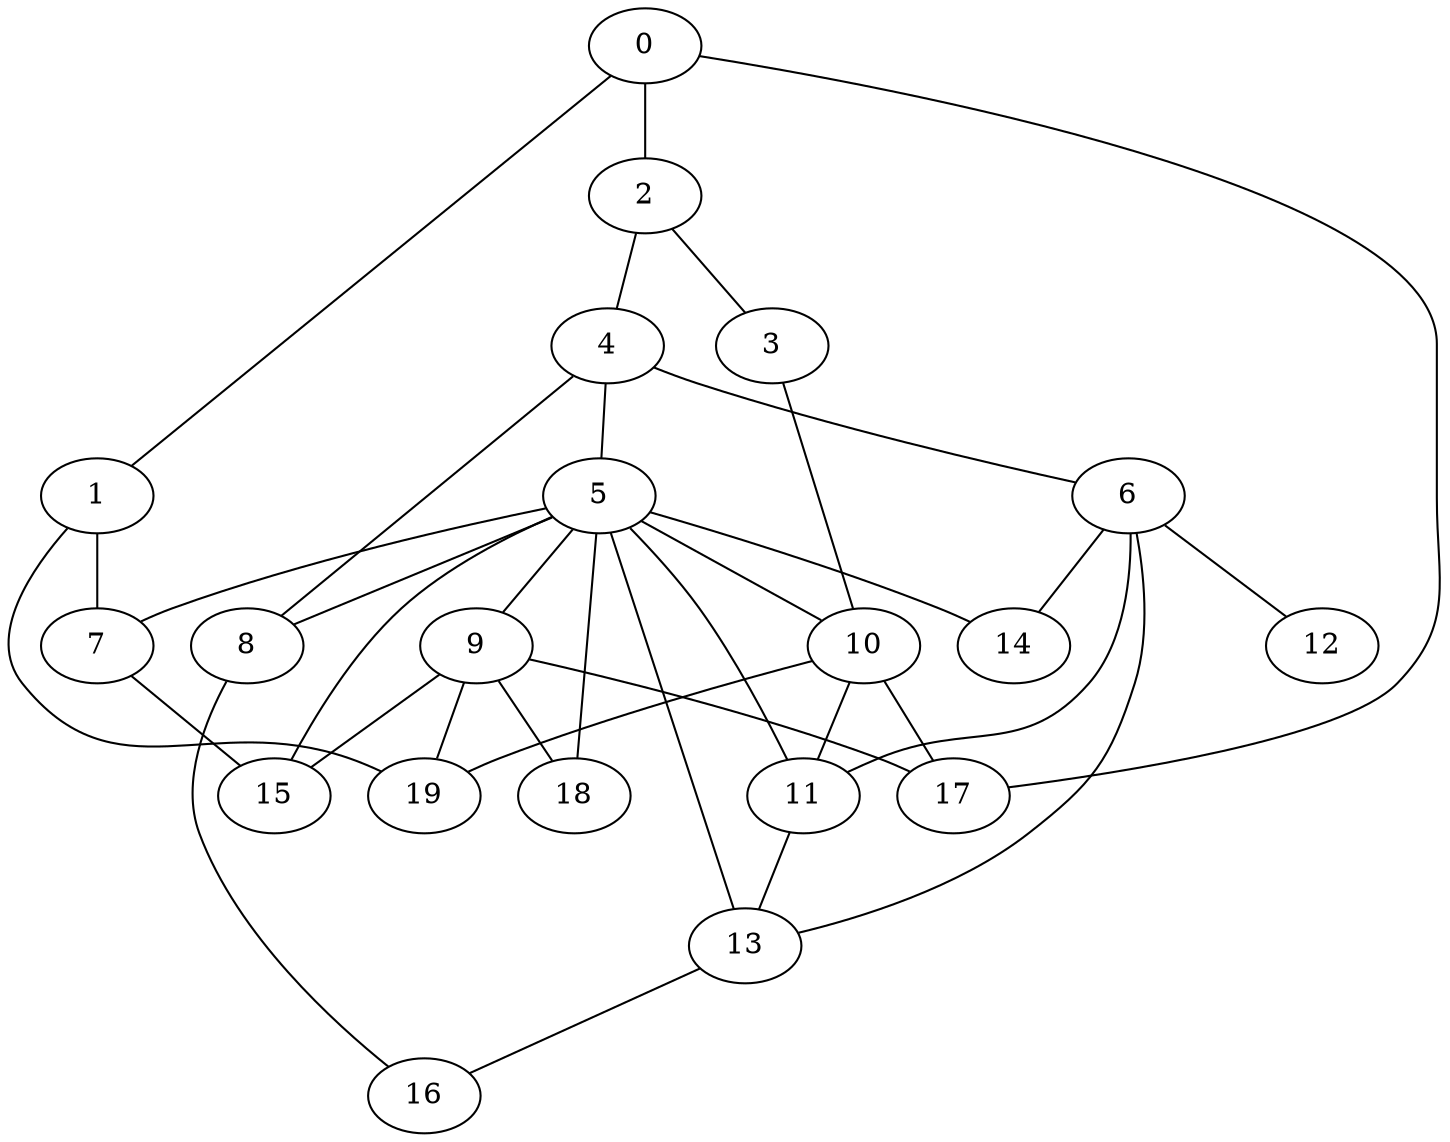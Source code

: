 
graph graphname {
    0 -- 1
0 -- 2
0 -- 17
1 -- 19
1 -- 7
2 -- 3
2 -- 4
3 -- 10
4 -- 5
4 -- 6
4 -- 8
5 -- 8
5 -- 9
5 -- 10
5 -- 7
5 -- 14
5 -- 11
5 -- 18
5 -- 13
5 -- 15
6 -- 12
6 -- 11
6 -- 13
6 -- 14
7 -- 15
8 -- 16
9 -- 17
9 -- 18
9 -- 19
9 -- 15
10 -- 11
10 -- 17
10 -- 19
11 -- 13
13 -- 16

}
